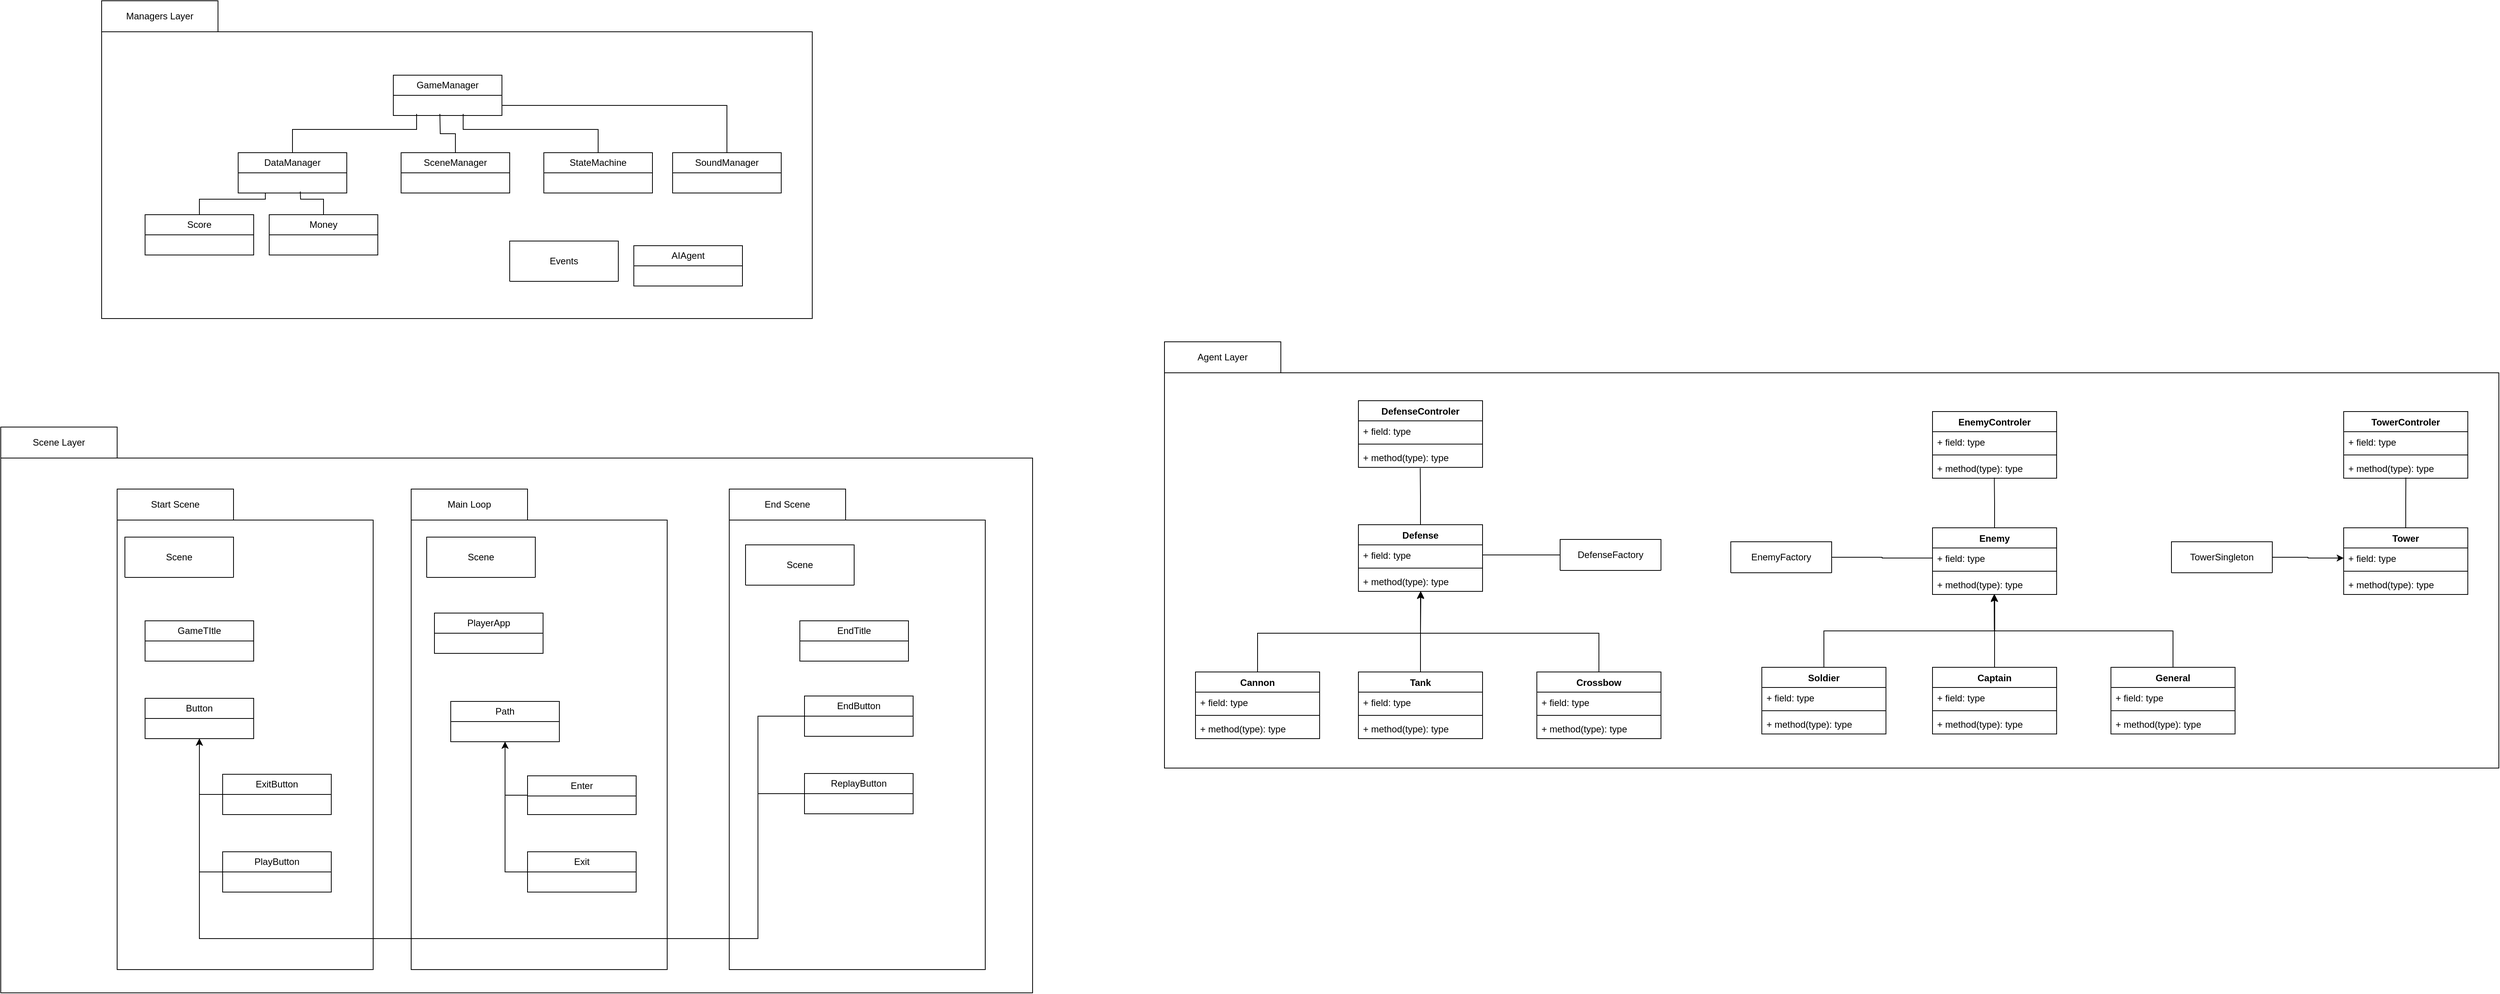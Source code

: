 <mxfile version="24.7.17">
  <diagram name="Página-1" id="7G_4iHXvqfSIgGpNIgua">
    <mxGraphModel dx="3158" dy="2134" grid="1" gridSize="10" guides="1" tooltips="1" connect="1" arrows="1" fold="1" page="1" pageScale="1" pageWidth="827" pageHeight="1169" math="0" shadow="0">
      <root>
        <mxCell id="0" />
        <mxCell id="1" parent="0" />
        <mxCell id="ZYq4n5y1qO-wRykseq7i-134" value="" style="rounded=0;whiteSpace=wrap;html=1;fillColor=none;" vertex="1" parent="1">
          <mxGeometry x="-730" y="-140" width="1330" height="690" as="geometry" />
        </mxCell>
        <mxCell id="ZYq4n5y1qO-wRykseq7i-113" value="" style="rounded=0;whiteSpace=wrap;html=1;fillColor=none;" vertex="1" parent="1">
          <mxGeometry x="-201" y="-60" width="330" height="580" as="geometry" />
        </mxCell>
        <mxCell id="ZYq4n5y1qO-wRykseq7i-130" value="" style="rounded=0;whiteSpace=wrap;html=1;fillColor=none;" vertex="1" parent="1">
          <mxGeometry x="-580" y="-60" width="330" height="580" as="geometry" />
        </mxCell>
        <mxCell id="ZYq4n5y1qO-wRykseq7i-62" value="" style="rounded=0;whiteSpace=wrap;html=1;fillColor=none;" vertex="1" parent="1">
          <mxGeometry x="770" y="-250" width="1720" height="510" as="geometry" />
        </mxCell>
        <mxCell id="ZYq4n5y1qO-wRykseq7i-6" value="Enemy" style="swimlane;fontStyle=1;align=center;verticalAlign=top;childLayout=stackLayout;horizontal=1;startSize=26;horizontalStack=0;resizeParent=1;resizeParentMax=0;resizeLast=0;collapsible=1;marginBottom=0;whiteSpace=wrap;html=1;" vertex="1" parent="1">
          <mxGeometry x="1760" y="-50" width="160" height="86" as="geometry" />
        </mxCell>
        <mxCell id="ZYq4n5y1qO-wRykseq7i-7" value="+ field: type" style="text;strokeColor=none;fillColor=none;align=left;verticalAlign=top;spacingLeft=4;spacingRight=4;overflow=hidden;rotatable=0;points=[[0,0.5],[1,0.5]];portConstraint=eastwest;whiteSpace=wrap;html=1;" vertex="1" parent="ZYq4n5y1qO-wRykseq7i-6">
          <mxGeometry y="26" width="160" height="26" as="geometry" />
        </mxCell>
        <mxCell id="ZYq4n5y1qO-wRykseq7i-8" value="" style="line;strokeWidth=1;fillColor=none;align=left;verticalAlign=middle;spacingTop=-1;spacingLeft=3;spacingRight=3;rotatable=0;labelPosition=right;points=[];portConstraint=eastwest;strokeColor=inherit;" vertex="1" parent="ZYq4n5y1qO-wRykseq7i-6">
          <mxGeometry y="52" width="160" height="8" as="geometry" />
        </mxCell>
        <mxCell id="ZYq4n5y1qO-wRykseq7i-9" value="+ method(type): type" style="text;strokeColor=none;fillColor=none;align=left;verticalAlign=top;spacingLeft=4;spacingRight=4;overflow=hidden;rotatable=0;points=[[0,0.5],[1,0.5]];portConstraint=eastwest;whiteSpace=wrap;html=1;" vertex="1" parent="ZYq4n5y1qO-wRykseq7i-6">
          <mxGeometry y="60" width="160" height="26" as="geometry" />
        </mxCell>
        <mxCell id="ZYq4n5y1qO-wRykseq7i-10" value="Defense" style="swimlane;fontStyle=1;align=center;verticalAlign=top;childLayout=stackLayout;horizontal=1;startSize=26;horizontalStack=0;resizeParent=1;resizeParentMax=0;resizeLast=0;collapsible=1;marginBottom=0;whiteSpace=wrap;html=1;" vertex="1" parent="1">
          <mxGeometry x="1020" y="-54" width="160" height="86" as="geometry" />
        </mxCell>
        <mxCell id="ZYq4n5y1qO-wRykseq7i-11" value="+ field: type" style="text;strokeColor=none;fillColor=none;align=left;verticalAlign=top;spacingLeft=4;spacingRight=4;overflow=hidden;rotatable=0;points=[[0,0.5],[1,0.5]];portConstraint=eastwest;whiteSpace=wrap;html=1;" vertex="1" parent="ZYq4n5y1qO-wRykseq7i-10">
          <mxGeometry y="26" width="160" height="26" as="geometry" />
        </mxCell>
        <mxCell id="ZYq4n5y1qO-wRykseq7i-12" value="" style="line;strokeWidth=1;fillColor=none;align=left;verticalAlign=middle;spacingTop=-1;spacingLeft=3;spacingRight=3;rotatable=0;labelPosition=right;points=[];portConstraint=eastwest;strokeColor=inherit;" vertex="1" parent="ZYq4n5y1qO-wRykseq7i-10">
          <mxGeometry y="52" width="160" height="8" as="geometry" />
        </mxCell>
        <mxCell id="ZYq4n5y1qO-wRykseq7i-13" value="+ method(type): type" style="text;strokeColor=none;fillColor=none;align=left;verticalAlign=top;spacingLeft=4;spacingRight=4;overflow=hidden;rotatable=0;points=[[0,0.5],[1,0.5]];portConstraint=eastwest;whiteSpace=wrap;html=1;" vertex="1" parent="ZYq4n5y1qO-wRykseq7i-10">
          <mxGeometry y="60" width="160" height="26" as="geometry" />
        </mxCell>
        <mxCell id="ZYq4n5y1qO-wRykseq7i-14" value="Soldier" style="swimlane;fontStyle=1;align=center;verticalAlign=top;childLayout=stackLayout;horizontal=1;startSize=26;horizontalStack=0;resizeParent=1;resizeParentMax=0;resizeLast=0;collapsible=1;marginBottom=0;whiteSpace=wrap;html=1;" vertex="1" parent="1">
          <mxGeometry x="1540" y="130" width="160" height="86" as="geometry" />
        </mxCell>
        <mxCell id="ZYq4n5y1qO-wRykseq7i-15" value="+ field: type" style="text;strokeColor=none;fillColor=none;align=left;verticalAlign=top;spacingLeft=4;spacingRight=4;overflow=hidden;rotatable=0;points=[[0,0.5],[1,0.5]];portConstraint=eastwest;whiteSpace=wrap;html=1;" vertex="1" parent="ZYq4n5y1qO-wRykseq7i-14">
          <mxGeometry y="26" width="160" height="26" as="geometry" />
        </mxCell>
        <mxCell id="ZYq4n5y1qO-wRykseq7i-16" value="" style="line;strokeWidth=1;fillColor=none;align=left;verticalAlign=middle;spacingTop=-1;spacingLeft=3;spacingRight=3;rotatable=0;labelPosition=right;points=[];portConstraint=eastwest;strokeColor=inherit;" vertex="1" parent="ZYq4n5y1qO-wRykseq7i-14">
          <mxGeometry y="52" width="160" height="8" as="geometry" />
        </mxCell>
        <mxCell id="ZYq4n5y1qO-wRykseq7i-17" value="+ method(type): type" style="text;strokeColor=none;fillColor=none;align=left;verticalAlign=top;spacingLeft=4;spacingRight=4;overflow=hidden;rotatable=0;points=[[0,0.5],[1,0.5]];portConstraint=eastwest;whiteSpace=wrap;html=1;" vertex="1" parent="ZYq4n5y1qO-wRykseq7i-14">
          <mxGeometry y="60" width="160" height="26" as="geometry" />
        </mxCell>
        <mxCell id="ZYq4n5y1qO-wRykseq7i-18" value="Captain" style="swimlane;fontStyle=1;align=center;verticalAlign=top;childLayout=stackLayout;horizontal=1;startSize=26;horizontalStack=0;resizeParent=1;resizeParentMax=0;resizeLast=0;collapsible=1;marginBottom=0;whiteSpace=wrap;html=1;" vertex="1" parent="1">
          <mxGeometry x="1760" y="130" width="160" height="86" as="geometry" />
        </mxCell>
        <mxCell id="ZYq4n5y1qO-wRykseq7i-19" value="+ field: type" style="text;strokeColor=none;fillColor=none;align=left;verticalAlign=top;spacingLeft=4;spacingRight=4;overflow=hidden;rotatable=0;points=[[0,0.5],[1,0.5]];portConstraint=eastwest;whiteSpace=wrap;html=1;" vertex="1" parent="ZYq4n5y1qO-wRykseq7i-18">
          <mxGeometry y="26" width="160" height="26" as="geometry" />
        </mxCell>
        <mxCell id="ZYq4n5y1qO-wRykseq7i-20" value="" style="line;strokeWidth=1;fillColor=none;align=left;verticalAlign=middle;spacingTop=-1;spacingLeft=3;spacingRight=3;rotatable=0;labelPosition=right;points=[];portConstraint=eastwest;strokeColor=inherit;" vertex="1" parent="ZYq4n5y1qO-wRykseq7i-18">
          <mxGeometry y="52" width="160" height="8" as="geometry" />
        </mxCell>
        <mxCell id="ZYq4n5y1qO-wRykseq7i-21" value="+ method(type): type" style="text;strokeColor=none;fillColor=none;align=left;verticalAlign=top;spacingLeft=4;spacingRight=4;overflow=hidden;rotatable=0;points=[[0,0.5],[1,0.5]];portConstraint=eastwest;whiteSpace=wrap;html=1;" vertex="1" parent="ZYq4n5y1qO-wRykseq7i-18">
          <mxGeometry y="60" width="160" height="26" as="geometry" />
        </mxCell>
        <mxCell id="ZYq4n5y1qO-wRykseq7i-22" value="General" style="swimlane;fontStyle=1;align=center;verticalAlign=top;childLayout=stackLayout;horizontal=1;startSize=26;horizontalStack=0;resizeParent=1;resizeParentMax=0;resizeLast=0;collapsible=1;marginBottom=0;whiteSpace=wrap;html=1;" vertex="1" parent="1">
          <mxGeometry x="1990" y="130" width="160" height="86" as="geometry" />
        </mxCell>
        <mxCell id="ZYq4n5y1qO-wRykseq7i-23" value="+ field: type" style="text;strokeColor=none;fillColor=none;align=left;verticalAlign=top;spacingLeft=4;spacingRight=4;overflow=hidden;rotatable=0;points=[[0,0.5],[1,0.5]];portConstraint=eastwest;whiteSpace=wrap;html=1;" vertex="1" parent="ZYq4n5y1qO-wRykseq7i-22">
          <mxGeometry y="26" width="160" height="26" as="geometry" />
        </mxCell>
        <mxCell id="ZYq4n5y1qO-wRykseq7i-24" value="" style="line;strokeWidth=1;fillColor=none;align=left;verticalAlign=middle;spacingTop=-1;spacingLeft=3;spacingRight=3;rotatable=0;labelPosition=right;points=[];portConstraint=eastwest;strokeColor=inherit;" vertex="1" parent="ZYq4n5y1qO-wRykseq7i-22">
          <mxGeometry y="52" width="160" height="8" as="geometry" />
        </mxCell>
        <mxCell id="ZYq4n5y1qO-wRykseq7i-25" value="+ method(type): type" style="text;strokeColor=none;fillColor=none;align=left;verticalAlign=top;spacingLeft=4;spacingRight=4;overflow=hidden;rotatable=0;points=[[0,0.5],[1,0.5]];portConstraint=eastwest;whiteSpace=wrap;html=1;" vertex="1" parent="ZYq4n5y1qO-wRykseq7i-22">
          <mxGeometry y="60" width="160" height="26" as="geometry" />
        </mxCell>
        <mxCell id="ZYq4n5y1qO-wRykseq7i-43" style="edgeStyle=orthogonalEdgeStyle;rounded=0;orthogonalLoop=1;jettySize=auto;html=1;entryX=0.5;entryY=1;entryDx=0;entryDy=0;" edge="1" parent="1" source="ZYq4n5y1qO-wRykseq7i-26" target="ZYq4n5y1qO-wRykseq7i-10">
          <mxGeometry relative="1" as="geometry">
            <Array as="points">
              <mxPoint x="890" y="86" />
              <mxPoint x="1100" y="86" />
            </Array>
          </mxGeometry>
        </mxCell>
        <mxCell id="ZYq4n5y1qO-wRykseq7i-26" value="Cannon" style="swimlane;fontStyle=1;align=center;verticalAlign=top;childLayout=stackLayout;horizontal=1;startSize=26;horizontalStack=0;resizeParent=1;resizeParentMax=0;resizeLast=0;collapsible=1;marginBottom=0;whiteSpace=wrap;html=1;" vertex="1" parent="1">
          <mxGeometry x="810" y="136" width="160" height="86" as="geometry" />
        </mxCell>
        <mxCell id="ZYq4n5y1qO-wRykseq7i-27" value="+ field: type" style="text;strokeColor=none;fillColor=none;align=left;verticalAlign=top;spacingLeft=4;spacingRight=4;overflow=hidden;rotatable=0;points=[[0,0.5],[1,0.5]];portConstraint=eastwest;whiteSpace=wrap;html=1;" vertex="1" parent="ZYq4n5y1qO-wRykseq7i-26">
          <mxGeometry y="26" width="160" height="26" as="geometry" />
        </mxCell>
        <mxCell id="ZYq4n5y1qO-wRykseq7i-28" value="" style="line;strokeWidth=1;fillColor=none;align=left;verticalAlign=middle;spacingTop=-1;spacingLeft=3;spacingRight=3;rotatable=0;labelPosition=right;points=[];portConstraint=eastwest;strokeColor=inherit;" vertex="1" parent="ZYq4n5y1qO-wRykseq7i-26">
          <mxGeometry y="52" width="160" height="8" as="geometry" />
        </mxCell>
        <mxCell id="ZYq4n5y1qO-wRykseq7i-29" value="+ method(type): type" style="text;strokeColor=none;fillColor=none;align=left;verticalAlign=top;spacingLeft=4;spacingRight=4;overflow=hidden;rotatable=0;points=[[0,0.5],[1,0.5]];portConstraint=eastwest;whiteSpace=wrap;html=1;" vertex="1" parent="ZYq4n5y1qO-wRykseq7i-26">
          <mxGeometry y="60" width="160" height="26" as="geometry" />
        </mxCell>
        <mxCell id="ZYq4n5y1qO-wRykseq7i-30" value="Tank" style="swimlane;fontStyle=1;align=center;verticalAlign=top;childLayout=stackLayout;horizontal=1;startSize=26;horizontalStack=0;resizeParent=1;resizeParentMax=0;resizeLast=0;collapsible=1;marginBottom=0;whiteSpace=wrap;html=1;" vertex="1" parent="1">
          <mxGeometry x="1020" y="136" width="160" height="86" as="geometry" />
        </mxCell>
        <mxCell id="ZYq4n5y1qO-wRykseq7i-31" value="+ field: type" style="text;strokeColor=none;fillColor=none;align=left;verticalAlign=top;spacingLeft=4;spacingRight=4;overflow=hidden;rotatable=0;points=[[0,0.5],[1,0.5]];portConstraint=eastwest;whiteSpace=wrap;html=1;" vertex="1" parent="ZYq4n5y1qO-wRykseq7i-30">
          <mxGeometry y="26" width="160" height="26" as="geometry" />
        </mxCell>
        <mxCell id="ZYq4n5y1qO-wRykseq7i-32" value="" style="line;strokeWidth=1;fillColor=none;align=left;verticalAlign=middle;spacingTop=-1;spacingLeft=3;spacingRight=3;rotatable=0;labelPosition=right;points=[];portConstraint=eastwest;strokeColor=inherit;" vertex="1" parent="ZYq4n5y1qO-wRykseq7i-30">
          <mxGeometry y="52" width="160" height="8" as="geometry" />
        </mxCell>
        <mxCell id="ZYq4n5y1qO-wRykseq7i-33" value="+ method(type): type" style="text;strokeColor=none;fillColor=none;align=left;verticalAlign=top;spacingLeft=4;spacingRight=4;overflow=hidden;rotatable=0;points=[[0,0.5],[1,0.5]];portConstraint=eastwest;whiteSpace=wrap;html=1;" vertex="1" parent="ZYq4n5y1qO-wRykseq7i-30">
          <mxGeometry y="60" width="160" height="26" as="geometry" />
        </mxCell>
        <mxCell id="ZYq4n5y1qO-wRykseq7i-34" value="Crossbow" style="swimlane;fontStyle=1;align=center;verticalAlign=top;childLayout=stackLayout;horizontal=1;startSize=26;horizontalStack=0;resizeParent=1;resizeParentMax=0;resizeLast=0;collapsible=1;marginBottom=0;whiteSpace=wrap;html=1;" vertex="1" parent="1">
          <mxGeometry x="1250" y="136" width="160" height="86" as="geometry" />
        </mxCell>
        <mxCell id="ZYq4n5y1qO-wRykseq7i-35" value="+ field: type" style="text;strokeColor=none;fillColor=none;align=left;verticalAlign=top;spacingLeft=4;spacingRight=4;overflow=hidden;rotatable=0;points=[[0,0.5],[1,0.5]];portConstraint=eastwest;whiteSpace=wrap;html=1;" vertex="1" parent="ZYq4n5y1qO-wRykseq7i-34">
          <mxGeometry y="26" width="160" height="26" as="geometry" />
        </mxCell>
        <mxCell id="ZYq4n5y1qO-wRykseq7i-36" value="" style="line;strokeWidth=1;fillColor=none;align=left;verticalAlign=middle;spacingTop=-1;spacingLeft=3;spacingRight=3;rotatable=0;labelPosition=right;points=[];portConstraint=eastwest;strokeColor=inherit;" vertex="1" parent="ZYq4n5y1qO-wRykseq7i-34">
          <mxGeometry y="52" width="160" height="8" as="geometry" />
        </mxCell>
        <mxCell id="ZYq4n5y1qO-wRykseq7i-37" value="+ method(type): type" style="text;strokeColor=none;fillColor=none;align=left;verticalAlign=top;spacingLeft=4;spacingRight=4;overflow=hidden;rotatable=0;points=[[0,0.5],[1,0.5]];portConstraint=eastwest;whiteSpace=wrap;html=1;" vertex="1" parent="ZYq4n5y1qO-wRykseq7i-34">
          <mxGeometry y="60" width="160" height="26" as="geometry" />
        </mxCell>
        <mxCell id="ZYq4n5y1qO-wRykseq7i-42" style="edgeStyle=orthogonalEdgeStyle;rounded=0;orthogonalLoop=1;jettySize=auto;html=1;entryX=0.503;entryY=1;entryDx=0;entryDy=0;entryPerimeter=0;" edge="1" parent="1" source="ZYq4n5y1qO-wRykseq7i-30" target="ZYq4n5y1qO-wRykseq7i-13">
          <mxGeometry relative="1" as="geometry" />
        </mxCell>
        <mxCell id="ZYq4n5y1qO-wRykseq7i-44" style="edgeStyle=orthogonalEdgeStyle;rounded=0;orthogonalLoop=1;jettySize=auto;html=1;entryX=0.5;entryY=1.034;entryDx=0;entryDy=0;entryPerimeter=0;" edge="1" parent="1" source="ZYq4n5y1qO-wRykseq7i-34" target="ZYq4n5y1qO-wRykseq7i-13">
          <mxGeometry relative="1" as="geometry">
            <Array as="points">
              <mxPoint x="1330" y="86" />
              <mxPoint x="1100" y="86" />
            </Array>
          </mxGeometry>
        </mxCell>
        <mxCell id="ZYq4n5y1qO-wRykseq7i-45" value="" style="rounded=0;whiteSpace=wrap;html=1;fillColor=none;" vertex="1" parent="1">
          <mxGeometry x="-600" y="-690" width="916" height="370" as="geometry" />
        </mxCell>
        <mxCell id="ZYq4n5y1qO-wRykseq7i-46" value="Events" style="swimlane;fontStyle=0;childLayout=stackLayout;horizontal=1;startSize=52;fillColor=none;horizontalStack=0;resizeParent=1;resizeParentMax=0;resizeLast=0;collapsible=1;marginBottom=0;whiteSpace=wrap;html=1;" vertex="1" parent="1">
          <mxGeometry x="-74" y="-420" width="140" height="52" as="geometry" />
        </mxCell>
        <mxCell id="ZYq4n5y1qO-wRykseq7i-47" value="AIAgent" style="swimlane;fontStyle=0;childLayout=stackLayout;horizontal=1;startSize=26;fillColor=none;horizontalStack=0;resizeParent=1;resizeParentMax=0;resizeLast=0;collapsible=1;marginBottom=0;whiteSpace=wrap;html=1;" vertex="1" parent="1">
          <mxGeometry x="86" y="-414" width="140" height="52" as="geometry" />
        </mxCell>
        <mxCell id="ZYq4n5y1qO-wRykseq7i-48" style="edgeStyle=orthogonalEdgeStyle;rounded=0;orthogonalLoop=1;jettySize=auto;html=1;endArrow=none;endFill=0;" edge="1" parent="1" source="ZYq4n5y1qO-wRykseq7i-49">
          <mxGeometry relative="1" as="geometry">
            <mxPoint x="-194" y="-584" as="targetPoint" />
            <Array as="points">
              <mxPoint x="-354" y="-564" />
              <mxPoint x="-194" y="-564" />
            </Array>
          </mxGeometry>
        </mxCell>
        <mxCell id="ZYq4n5y1qO-wRykseq7i-49" value="DataManager" style="swimlane;fontStyle=0;childLayout=stackLayout;horizontal=1;startSize=26;fillColor=none;horizontalStack=0;resizeParent=1;resizeParentMax=0;resizeLast=0;collapsible=1;marginBottom=0;whiteSpace=wrap;html=1;" vertex="1" parent="1">
          <mxGeometry x="-424" y="-534" width="140" height="52" as="geometry" />
        </mxCell>
        <mxCell id="ZYq4n5y1qO-wRykseq7i-50" style="edgeStyle=orthogonalEdgeStyle;rounded=0;orthogonalLoop=1;jettySize=auto;html=1;entryX=0.25;entryY=1;entryDx=0;entryDy=0;endArrow=none;endFill=0;" edge="1" parent="1" source="ZYq4n5y1qO-wRykseq7i-51" target="ZYq4n5y1qO-wRykseq7i-49">
          <mxGeometry relative="1" as="geometry" />
        </mxCell>
        <mxCell id="ZYq4n5y1qO-wRykseq7i-51" value="Score" style="swimlane;fontStyle=0;childLayout=stackLayout;horizontal=1;startSize=26;fillColor=none;horizontalStack=0;resizeParent=1;resizeParentMax=0;resizeLast=0;collapsible=1;marginBottom=0;whiteSpace=wrap;html=1;" vertex="1" parent="1">
          <mxGeometry x="-544" y="-454" width="140" height="52" as="geometry" />
        </mxCell>
        <mxCell id="ZYq4n5y1qO-wRykseq7i-52" style="edgeStyle=orthogonalEdgeStyle;rounded=0;orthogonalLoop=1;jettySize=auto;html=1;endArrow=none;endFill=0;" edge="1" parent="1" source="ZYq4n5y1qO-wRykseq7i-53">
          <mxGeometry relative="1" as="geometry">
            <mxPoint x="-344" y="-484" as="targetPoint" />
          </mxGeometry>
        </mxCell>
        <mxCell id="ZYq4n5y1qO-wRykseq7i-53" value="Money" style="swimlane;fontStyle=0;childLayout=stackLayout;horizontal=1;startSize=26;fillColor=none;horizontalStack=0;resizeParent=1;resizeParentMax=0;resizeLast=0;collapsible=1;marginBottom=0;whiteSpace=wrap;html=1;" vertex="1" parent="1">
          <mxGeometry x="-384" y="-454" width="140" height="52" as="geometry" />
        </mxCell>
        <mxCell id="ZYq4n5y1qO-wRykseq7i-54" style="edgeStyle=orthogonalEdgeStyle;rounded=0;orthogonalLoop=1;jettySize=auto;html=1;endArrow=none;endFill=0;" edge="1" parent="1" source="ZYq4n5y1qO-wRykseq7i-55">
          <mxGeometry relative="1" as="geometry">
            <mxPoint x="-164" y="-584" as="targetPoint" />
          </mxGeometry>
        </mxCell>
        <mxCell id="ZYq4n5y1qO-wRykseq7i-55" value="SceneManager" style="swimlane;fontStyle=0;childLayout=stackLayout;horizontal=1;startSize=26;fillColor=none;horizontalStack=0;resizeParent=1;resizeParentMax=0;resizeLast=0;collapsible=1;marginBottom=0;whiteSpace=wrap;html=1;" vertex="1" parent="1">
          <mxGeometry x="-214" y="-534" width="140" height="52" as="geometry" />
        </mxCell>
        <mxCell id="ZYq4n5y1qO-wRykseq7i-56" style="edgeStyle=orthogonalEdgeStyle;rounded=0;orthogonalLoop=1;jettySize=auto;html=1;endArrow=none;endFill=0;" edge="1" parent="1" source="ZYq4n5y1qO-wRykseq7i-57">
          <mxGeometry relative="1" as="geometry">
            <mxPoint x="-134" y="-584" as="targetPoint" />
            <Array as="points">
              <mxPoint x="40" y="-564" />
              <mxPoint x="-134" y="-564" />
            </Array>
          </mxGeometry>
        </mxCell>
        <mxCell id="ZYq4n5y1qO-wRykseq7i-57" value="StateMachine" style="swimlane;fontStyle=0;childLayout=stackLayout;horizontal=1;startSize=26;fillColor=none;horizontalStack=0;resizeParent=1;resizeParentMax=0;resizeLast=0;collapsible=1;marginBottom=0;whiteSpace=wrap;html=1;" vertex="1" parent="1">
          <mxGeometry x="-30" y="-534" width="140" height="52" as="geometry" />
        </mxCell>
        <mxCell id="ZYq4n5y1qO-wRykseq7i-58" style="edgeStyle=orthogonalEdgeStyle;rounded=0;orthogonalLoop=1;jettySize=auto;html=1;entryX=1;entryY=0.75;entryDx=0;entryDy=0;endArrow=none;endFill=0;" edge="1" parent="1" source="ZYq4n5y1qO-wRykseq7i-59" target="ZYq4n5y1qO-wRykseq7i-60">
          <mxGeometry relative="1" as="geometry">
            <Array as="points">
              <mxPoint x="206" y="-595" />
            </Array>
          </mxGeometry>
        </mxCell>
        <mxCell id="ZYq4n5y1qO-wRykseq7i-59" value="SoundManager" style="swimlane;fontStyle=0;childLayout=stackLayout;horizontal=1;startSize=26;fillColor=none;horizontalStack=0;resizeParent=1;resizeParentMax=0;resizeLast=0;collapsible=1;marginBottom=0;whiteSpace=wrap;html=1;" vertex="1" parent="1">
          <mxGeometry x="136" y="-534" width="140" height="52" as="geometry" />
        </mxCell>
        <mxCell id="ZYq4n5y1qO-wRykseq7i-60" value="GameManager" style="swimlane;fontStyle=0;childLayout=stackLayout;horizontal=1;startSize=26;fillColor=none;horizontalStack=0;resizeParent=1;resizeParentMax=0;resizeLast=0;collapsible=1;marginBottom=0;whiteSpace=wrap;html=1;" vertex="1" parent="1">
          <mxGeometry x="-224" y="-634" width="140" height="52" as="geometry" />
        </mxCell>
        <mxCell id="ZYq4n5y1qO-wRykseq7i-61" value="Managers Layer" style="html=1;whiteSpace=wrap;" vertex="1" parent="1">
          <mxGeometry x="-600" y="-730" width="150" height="40" as="geometry" />
        </mxCell>
        <mxCell id="ZYq4n5y1qO-wRykseq7i-65" style="edgeStyle=orthogonalEdgeStyle;rounded=0;orthogonalLoop=1;jettySize=auto;html=1;entryX=0.5;entryY=1;entryDx=0;entryDy=0;endArrow=none;endFill=0;" edge="1" parent="1" source="ZYq4n5y1qO-wRykseq7i-66">
          <mxGeometry relative="1" as="geometry">
            <Array as="points">
              <mxPoint x="1140" y="-360" />
              <mxPoint x="1130" y="-360" />
            </Array>
            <mxPoint x="1130" y="-418" as="targetPoint" />
          </mxGeometry>
        </mxCell>
        <mxCell id="ZYq4n5y1qO-wRykseq7i-69" style="edgeStyle=orthogonalEdgeStyle;rounded=0;orthogonalLoop=1;jettySize=auto;html=1;entryX=0.5;entryY=1;entryDx=0;entryDy=0;endArrow=none;endFill=0;" edge="1" parent="1" source="ZYq4n5y1qO-wRykseq7i-70">
          <mxGeometry relative="1" as="geometry">
            <mxPoint x="1130" y="-548" as="targetPoint" />
          </mxGeometry>
        </mxCell>
        <mxCell id="ZYq4n5y1qO-wRykseq7i-73" value="Agent Layer" style="html=1;whiteSpace=wrap;" vertex="1" parent="1">
          <mxGeometry x="770" y="-290" width="150" height="40" as="geometry" />
        </mxCell>
        <mxCell id="ZYq4n5y1qO-wRykseq7i-83" value="DefenseControler" style="swimlane;fontStyle=1;align=center;verticalAlign=top;childLayout=stackLayout;horizontal=1;startSize=26;horizontalStack=0;resizeParent=1;resizeParentMax=0;resizeLast=0;collapsible=1;marginBottom=0;whiteSpace=wrap;html=1;" vertex="1" parent="1">
          <mxGeometry x="1020" y="-214" width="160" height="86" as="geometry" />
        </mxCell>
        <mxCell id="ZYq4n5y1qO-wRykseq7i-84" value="+ field: type" style="text;strokeColor=none;fillColor=none;align=left;verticalAlign=top;spacingLeft=4;spacingRight=4;overflow=hidden;rotatable=0;points=[[0,0.5],[1,0.5]];portConstraint=eastwest;whiteSpace=wrap;html=1;" vertex="1" parent="ZYq4n5y1qO-wRykseq7i-83">
          <mxGeometry y="26" width="160" height="26" as="geometry" />
        </mxCell>
        <mxCell id="ZYq4n5y1qO-wRykseq7i-85" value="" style="line;strokeWidth=1;fillColor=none;align=left;verticalAlign=middle;spacingTop=-1;spacingLeft=3;spacingRight=3;rotatable=0;labelPosition=right;points=[];portConstraint=eastwest;strokeColor=inherit;" vertex="1" parent="ZYq4n5y1qO-wRykseq7i-83">
          <mxGeometry y="52" width="160" height="8" as="geometry" />
        </mxCell>
        <mxCell id="ZYq4n5y1qO-wRykseq7i-86" value="+ method(type): type" style="text;strokeColor=none;fillColor=none;align=left;verticalAlign=top;spacingLeft=4;spacingRight=4;overflow=hidden;rotatable=0;points=[[0,0.5],[1,0.5]];portConstraint=eastwest;whiteSpace=wrap;html=1;" vertex="1" parent="ZYq4n5y1qO-wRykseq7i-83">
          <mxGeometry y="60" width="160" height="26" as="geometry" />
        </mxCell>
        <mxCell id="ZYq4n5y1qO-wRykseq7i-88" style="edgeStyle=orthogonalEdgeStyle;rounded=0;orthogonalLoop=1;jettySize=auto;html=1;entryX=0.498;entryY=1.032;entryDx=0;entryDy=0;entryPerimeter=0;endArrow=none;endFill=0;" edge="1" parent="1" source="ZYq4n5y1qO-wRykseq7i-10" target="ZYq4n5y1qO-wRykseq7i-86">
          <mxGeometry relative="1" as="geometry" />
        </mxCell>
        <mxCell id="ZYq4n5y1qO-wRykseq7i-89" value="EnemyControler" style="swimlane;fontStyle=1;align=center;verticalAlign=top;childLayout=stackLayout;horizontal=1;startSize=26;horizontalStack=0;resizeParent=1;resizeParentMax=0;resizeLast=0;collapsible=1;marginBottom=0;whiteSpace=wrap;html=1;" vertex="1" parent="1">
          <mxGeometry x="1760" y="-200" width="160" height="86" as="geometry" />
        </mxCell>
        <mxCell id="ZYq4n5y1qO-wRykseq7i-90" value="+ field: type" style="text;strokeColor=none;fillColor=none;align=left;verticalAlign=top;spacingLeft=4;spacingRight=4;overflow=hidden;rotatable=0;points=[[0,0.5],[1,0.5]];portConstraint=eastwest;whiteSpace=wrap;html=1;" vertex="1" parent="ZYq4n5y1qO-wRykseq7i-89">
          <mxGeometry y="26" width="160" height="26" as="geometry" />
        </mxCell>
        <mxCell id="ZYq4n5y1qO-wRykseq7i-91" value="" style="line;strokeWidth=1;fillColor=none;align=left;verticalAlign=middle;spacingTop=-1;spacingLeft=3;spacingRight=3;rotatable=0;labelPosition=right;points=[];portConstraint=eastwest;strokeColor=inherit;" vertex="1" parent="ZYq4n5y1qO-wRykseq7i-89">
          <mxGeometry y="52" width="160" height="8" as="geometry" />
        </mxCell>
        <mxCell id="ZYq4n5y1qO-wRykseq7i-92" value="+ method(type): type" style="text;strokeColor=none;fillColor=none;align=left;verticalAlign=top;spacingLeft=4;spacingRight=4;overflow=hidden;rotatable=0;points=[[0,0.5],[1,0.5]];portConstraint=eastwest;whiteSpace=wrap;html=1;" vertex="1" parent="ZYq4n5y1qO-wRykseq7i-89">
          <mxGeometry y="60" width="160" height="26" as="geometry" />
        </mxCell>
        <mxCell id="ZYq4n5y1qO-wRykseq7i-94" style="edgeStyle=orthogonalEdgeStyle;rounded=0;orthogonalLoop=1;jettySize=auto;html=1;entryX=0.496;entryY=1.023;entryDx=0;entryDy=0;entryPerimeter=0;" edge="1" parent="1" source="ZYq4n5y1qO-wRykseq7i-18" target="ZYq4n5y1qO-wRykseq7i-9">
          <mxGeometry relative="1" as="geometry" />
        </mxCell>
        <mxCell id="ZYq4n5y1qO-wRykseq7i-95" style="edgeStyle=orthogonalEdgeStyle;rounded=0;orthogonalLoop=1;jettySize=auto;html=1;entryX=0.501;entryY=1.023;entryDx=0;entryDy=0;entryPerimeter=0;" edge="1" parent="1" source="ZYq4n5y1qO-wRykseq7i-14" target="ZYq4n5y1qO-wRykseq7i-9">
          <mxGeometry relative="1" as="geometry" />
        </mxCell>
        <mxCell id="ZYq4n5y1qO-wRykseq7i-96" style="edgeStyle=orthogonalEdgeStyle;rounded=0;orthogonalLoop=1;jettySize=auto;html=1;entryX=0.498;entryY=0.972;entryDx=0;entryDy=0;entryPerimeter=0;" edge="1" parent="1" source="ZYq4n5y1qO-wRykseq7i-22" target="ZYq4n5y1qO-wRykseq7i-9">
          <mxGeometry relative="1" as="geometry" />
        </mxCell>
        <mxCell id="ZYq4n5y1qO-wRykseq7i-97" style="edgeStyle=orthogonalEdgeStyle;rounded=0;orthogonalLoop=1;jettySize=auto;html=1;entryX=0.498;entryY=0.969;entryDx=0;entryDy=0;entryPerimeter=0;endArrow=none;endFill=0;" edge="1" parent="1" source="ZYq4n5y1qO-wRykseq7i-6" target="ZYq4n5y1qO-wRykseq7i-92">
          <mxGeometry relative="1" as="geometry" />
        </mxCell>
        <mxCell id="ZYq4n5y1qO-wRykseq7i-102" value="Tower" style="swimlane;fontStyle=1;align=center;verticalAlign=top;childLayout=stackLayout;horizontal=1;startSize=26;horizontalStack=0;resizeParent=1;resizeParentMax=0;resizeLast=0;collapsible=1;marginBottom=0;whiteSpace=wrap;html=1;" vertex="1" parent="1">
          <mxGeometry x="2290" y="-50" width="160" height="86" as="geometry" />
        </mxCell>
        <mxCell id="ZYq4n5y1qO-wRykseq7i-103" value="+ field: type" style="text;strokeColor=none;fillColor=none;align=left;verticalAlign=top;spacingLeft=4;spacingRight=4;overflow=hidden;rotatable=0;points=[[0,0.5],[1,0.5]];portConstraint=eastwest;whiteSpace=wrap;html=1;" vertex="1" parent="ZYq4n5y1qO-wRykseq7i-102">
          <mxGeometry y="26" width="160" height="26" as="geometry" />
        </mxCell>
        <mxCell id="ZYq4n5y1qO-wRykseq7i-104" value="" style="line;strokeWidth=1;fillColor=none;align=left;verticalAlign=middle;spacingTop=-1;spacingLeft=3;spacingRight=3;rotatable=0;labelPosition=right;points=[];portConstraint=eastwest;strokeColor=inherit;" vertex="1" parent="ZYq4n5y1qO-wRykseq7i-102">
          <mxGeometry y="52" width="160" height="8" as="geometry" />
        </mxCell>
        <mxCell id="ZYq4n5y1qO-wRykseq7i-105" value="+ method(type): type" style="text;strokeColor=none;fillColor=none;align=left;verticalAlign=top;spacingLeft=4;spacingRight=4;overflow=hidden;rotatable=0;points=[[0,0.5],[1,0.5]];portConstraint=eastwest;whiteSpace=wrap;html=1;" vertex="1" parent="ZYq4n5y1qO-wRykseq7i-102">
          <mxGeometry y="60" width="160" height="26" as="geometry" />
        </mxCell>
        <mxCell id="ZYq4n5y1qO-wRykseq7i-106" value="TowerControler" style="swimlane;fontStyle=1;align=center;verticalAlign=top;childLayout=stackLayout;horizontal=1;startSize=26;horizontalStack=0;resizeParent=1;resizeParentMax=0;resizeLast=0;collapsible=1;marginBottom=0;whiteSpace=wrap;html=1;" vertex="1" parent="1">
          <mxGeometry x="2290" y="-200" width="160" height="86" as="geometry" />
        </mxCell>
        <mxCell id="ZYq4n5y1qO-wRykseq7i-107" value="+ field: type" style="text;strokeColor=none;fillColor=none;align=left;verticalAlign=top;spacingLeft=4;spacingRight=4;overflow=hidden;rotatable=0;points=[[0,0.5],[1,0.5]];portConstraint=eastwest;whiteSpace=wrap;html=1;" vertex="1" parent="ZYq4n5y1qO-wRykseq7i-106">
          <mxGeometry y="26" width="160" height="26" as="geometry" />
        </mxCell>
        <mxCell id="ZYq4n5y1qO-wRykseq7i-108" value="" style="line;strokeWidth=1;fillColor=none;align=left;verticalAlign=middle;spacingTop=-1;spacingLeft=3;spacingRight=3;rotatable=0;labelPosition=right;points=[];portConstraint=eastwest;strokeColor=inherit;" vertex="1" parent="ZYq4n5y1qO-wRykseq7i-106">
          <mxGeometry y="52" width="160" height="8" as="geometry" />
        </mxCell>
        <mxCell id="ZYq4n5y1qO-wRykseq7i-109" value="+ method(type): type" style="text;strokeColor=none;fillColor=none;align=left;verticalAlign=top;spacingLeft=4;spacingRight=4;overflow=hidden;rotatable=0;points=[[0,0.5],[1,0.5]];portConstraint=eastwest;whiteSpace=wrap;html=1;" vertex="1" parent="ZYq4n5y1qO-wRykseq7i-106">
          <mxGeometry y="60" width="160" height="26" as="geometry" />
        </mxCell>
        <mxCell id="ZYq4n5y1qO-wRykseq7i-111" style="edgeStyle=orthogonalEdgeStyle;rounded=0;orthogonalLoop=1;jettySize=auto;html=1;entryX=0.501;entryY=0.964;entryDx=0;entryDy=0;entryPerimeter=0;endArrow=none;endFill=0;" edge="1" parent="1" source="ZYq4n5y1qO-wRykseq7i-102" target="ZYq4n5y1qO-wRykseq7i-109">
          <mxGeometry relative="1" as="geometry" />
        </mxCell>
        <mxCell id="ZYq4n5y1qO-wRykseq7i-114" value="Scene" style="swimlane;fontStyle=0;childLayout=stackLayout;horizontal=1;startSize=52;fillColor=none;horizontalStack=0;resizeParent=1;resizeParentMax=0;resizeLast=0;collapsible=1;marginBottom=0;whiteSpace=wrap;html=1;" vertex="1" parent="1">
          <mxGeometry x="-570" y="-38" width="140" height="52" as="geometry" />
        </mxCell>
        <mxCell id="ZYq4n5y1qO-wRykseq7i-128" value="Main Loop" style="html=1;whiteSpace=wrap;" vertex="1" parent="1">
          <mxGeometry x="-201" y="-100" width="150" height="40" as="geometry" />
        </mxCell>
        <mxCell id="ZYq4n5y1qO-wRykseq7i-157" style="edgeStyle=orthogonalEdgeStyle;rounded=0;orthogonalLoop=1;jettySize=auto;html=1;exitX=0;exitY=0.5;exitDx=0;exitDy=0;entryX=0.5;entryY=1;entryDx=0;entryDy=0;" edge="1" parent="1" source="ZYq4n5y1qO-wRykseq7i-129" target="ZYq4n5y1qO-wRykseq7i-155">
          <mxGeometry relative="1" as="geometry" />
        </mxCell>
        <mxCell id="ZYq4n5y1qO-wRykseq7i-129" value="Enter" style="swimlane;fontStyle=0;childLayout=stackLayout;horizontal=1;startSize=26;fillColor=none;horizontalStack=0;resizeParent=1;resizeParentMax=0;resizeLast=0;collapsible=1;marginBottom=0;whiteSpace=wrap;html=1;" vertex="1" parent="1">
          <mxGeometry x="-51" y="270" width="140" height="50" as="geometry" />
        </mxCell>
        <mxCell id="ZYq4n5y1qO-wRykseq7i-131" value="Start Scene" style="html=1;whiteSpace=wrap;" vertex="1" parent="1">
          <mxGeometry x="-580" y="-100" width="150" height="40" as="geometry" />
        </mxCell>
        <mxCell id="ZYq4n5y1qO-wRykseq7i-132" value="" style="rounded=0;whiteSpace=wrap;html=1;fillColor=none;" vertex="1" parent="1">
          <mxGeometry x="209" y="-60" width="330" height="580" as="geometry" />
        </mxCell>
        <mxCell id="ZYq4n5y1qO-wRykseq7i-133" value="End Scene" style="html=1;whiteSpace=wrap;" vertex="1" parent="1">
          <mxGeometry x="209" y="-100" width="150" height="40" as="geometry" />
        </mxCell>
        <mxCell id="ZYq4n5y1qO-wRykseq7i-135" value="Scene Layer" style="html=1;whiteSpace=wrap;" vertex="1" parent="1">
          <mxGeometry x="-730" y="-180" width="150" height="40" as="geometry" />
        </mxCell>
        <mxCell id="ZYq4n5y1qO-wRykseq7i-136" value="Scene" style="swimlane;fontStyle=0;childLayout=stackLayout;horizontal=1;startSize=52;fillColor=none;horizontalStack=0;resizeParent=1;resizeParentMax=0;resizeLast=0;collapsible=1;marginBottom=0;whiteSpace=wrap;html=1;" vertex="1" parent="1">
          <mxGeometry x="-181" y="-38" width="140" height="52" as="geometry" />
        </mxCell>
        <mxCell id="ZYq4n5y1qO-wRykseq7i-137" value="Scene" style="swimlane;fontStyle=0;childLayout=stackLayout;horizontal=1;startSize=52;fillColor=none;horizontalStack=0;resizeParent=1;resizeParentMax=0;resizeLast=0;collapsible=1;marginBottom=0;whiteSpace=wrap;html=1;" vertex="1" parent="1">
          <mxGeometry x="230" y="-28" width="140" height="52" as="geometry" />
        </mxCell>
        <mxCell id="ZYq4n5y1qO-wRykseq7i-139" value="Button" style="swimlane;fontStyle=0;childLayout=stackLayout;horizontal=1;startSize=26;fillColor=none;horizontalStack=0;resizeParent=1;resizeParentMax=0;resizeLast=0;collapsible=1;marginBottom=0;whiteSpace=wrap;html=1;" vertex="1" parent="1">
          <mxGeometry x="-544" y="170" width="140" height="52" as="geometry" />
        </mxCell>
        <mxCell id="ZYq4n5y1qO-wRykseq7i-144" style="edgeStyle=orthogonalEdgeStyle;rounded=0;orthogonalLoop=1;jettySize=auto;html=1;entryX=0.5;entryY=1;entryDx=0;entryDy=0;" edge="1" parent="1" source="ZYq4n5y1qO-wRykseq7i-140" target="ZYq4n5y1qO-wRykseq7i-139">
          <mxGeometry relative="1" as="geometry">
            <Array as="points">
              <mxPoint x="-474" y="394" />
            </Array>
          </mxGeometry>
        </mxCell>
        <mxCell id="ZYq4n5y1qO-wRykseq7i-140" value="PlayButton" style="swimlane;fontStyle=0;childLayout=stackLayout;horizontal=1;startSize=26;fillColor=none;horizontalStack=0;resizeParent=1;resizeParentMax=0;resizeLast=0;collapsible=1;marginBottom=0;whiteSpace=wrap;html=1;" vertex="1" parent="1">
          <mxGeometry x="-444" y="368" width="140" height="52" as="geometry" />
        </mxCell>
        <mxCell id="ZYq4n5y1qO-wRykseq7i-143" style="edgeStyle=orthogonalEdgeStyle;rounded=0;orthogonalLoop=1;jettySize=auto;html=1;exitX=0;exitY=0.5;exitDx=0;exitDy=0;entryX=0.5;entryY=1;entryDx=0;entryDy=0;" edge="1" parent="1" source="ZYq4n5y1qO-wRykseq7i-141" target="ZYq4n5y1qO-wRykseq7i-139">
          <mxGeometry relative="1" as="geometry" />
        </mxCell>
        <mxCell id="ZYq4n5y1qO-wRykseq7i-141" value="ExitButton" style="swimlane;fontStyle=0;childLayout=stackLayout;horizontal=1;startSize=26;fillColor=none;horizontalStack=0;resizeParent=1;resizeParentMax=0;resizeLast=0;collapsible=1;marginBottom=0;whiteSpace=wrap;html=1;" vertex="1" parent="1">
          <mxGeometry x="-444" y="268" width="140" height="52" as="geometry" />
        </mxCell>
        <mxCell id="ZYq4n5y1qO-wRykseq7i-145" value="GameTItle" style="swimlane;fontStyle=0;childLayout=stackLayout;horizontal=1;startSize=26;fillColor=none;horizontalStack=0;resizeParent=1;resizeParentMax=0;resizeLast=0;collapsible=1;marginBottom=0;whiteSpace=wrap;html=1;" vertex="1" parent="1">
          <mxGeometry x="-544" y="70" width="140" height="52" as="geometry" />
        </mxCell>
        <mxCell id="ZYq4n5y1qO-wRykseq7i-146" value="EndTitle" style="swimlane;fontStyle=0;childLayout=stackLayout;horizontal=1;startSize=26;fillColor=none;horizontalStack=0;resizeParent=1;resizeParentMax=0;resizeLast=0;collapsible=1;marginBottom=0;whiteSpace=wrap;html=1;" vertex="1" parent="1">
          <mxGeometry x="300" y="70" width="140" height="52" as="geometry" />
        </mxCell>
        <mxCell id="ZYq4n5y1qO-wRykseq7i-153" style="edgeStyle=orthogonalEdgeStyle;rounded=0;orthogonalLoop=1;jettySize=auto;html=1;entryX=0.5;entryY=1;entryDx=0;entryDy=0;" edge="1" parent="1" source="ZYq4n5y1qO-wRykseq7i-149" target="ZYq4n5y1qO-wRykseq7i-139">
          <mxGeometry relative="1" as="geometry">
            <mxPoint x="-518" y="110" as="targetPoint" />
            <Array as="points">
              <mxPoint x="246" y="293" />
              <mxPoint x="246" y="480" />
              <mxPoint x="-474" y="480" />
            </Array>
          </mxGeometry>
        </mxCell>
        <mxCell id="ZYq4n5y1qO-wRykseq7i-149" value="ReplayButton" style="swimlane;fontStyle=0;childLayout=stackLayout;horizontal=1;startSize=26;fillColor=none;horizontalStack=0;resizeParent=1;resizeParentMax=0;resizeLast=0;collapsible=1;marginBottom=0;whiteSpace=wrap;html=1;" vertex="1" parent="1">
          <mxGeometry x="306" y="267" width="140" height="52" as="geometry" />
        </mxCell>
        <mxCell id="ZYq4n5y1qO-wRykseq7i-152" style="edgeStyle=orthogonalEdgeStyle;rounded=0;orthogonalLoop=1;jettySize=auto;html=1;exitX=0;exitY=0.5;exitDx=0;exitDy=0;entryX=0.5;entryY=1;entryDx=0;entryDy=0;" edge="1" parent="1" source="ZYq4n5y1qO-wRykseq7i-151" target="ZYq4n5y1qO-wRykseq7i-139">
          <mxGeometry relative="1" as="geometry">
            <mxPoint x="-518" y="110" as="targetPoint" />
            <Array as="points">
              <mxPoint x="246" y="193" />
              <mxPoint x="246" y="480" />
              <mxPoint x="-474" y="480" />
            </Array>
          </mxGeometry>
        </mxCell>
        <mxCell id="ZYq4n5y1qO-wRykseq7i-151" value="EndButton" style="swimlane;fontStyle=0;childLayout=stackLayout;horizontal=1;startSize=26;fillColor=none;horizontalStack=0;resizeParent=1;resizeParentMax=0;resizeLast=0;collapsible=1;marginBottom=0;whiteSpace=wrap;html=1;" vertex="1" parent="1">
          <mxGeometry x="306" y="167" width="140" height="52" as="geometry" />
        </mxCell>
        <mxCell id="ZYq4n5y1qO-wRykseq7i-154" value="PlayerApp" style="swimlane;fontStyle=0;childLayout=stackLayout;horizontal=1;startSize=26;fillColor=none;horizontalStack=0;resizeParent=1;resizeParentMax=0;resizeLast=0;collapsible=1;marginBottom=0;whiteSpace=wrap;html=1;" vertex="1" parent="1">
          <mxGeometry x="-171" y="60" width="140" height="52" as="geometry" />
        </mxCell>
        <mxCell id="ZYq4n5y1qO-wRykseq7i-155" value="Path" style="swimlane;fontStyle=0;childLayout=stackLayout;horizontal=1;startSize=26;fillColor=none;horizontalStack=0;resizeParent=1;resizeParentMax=0;resizeLast=0;collapsible=1;marginBottom=0;whiteSpace=wrap;html=1;" vertex="1" parent="1">
          <mxGeometry x="-150" y="174" width="140" height="52" as="geometry" />
        </mxCell>
        <mxCell id="ZYq4n5y1qO-wRykseq7i-159" style="edgeStyle=orthogonalEdgeStyle;rounded=0;orthogonalLoop=1;jettySize=auto;html=1;exitX=0;exitY=0.5;exitDx=0;exitDy=0;entryX=0.5;entryY=1;entryDx=0;entryDy=0;" edge="1" parent="1" source="ZYq4n5y1qO-wRykseq7i-156" target="ZYq4n5y1qO-wRykseq7i-155">
          <mxGeometry relative="1" as="geometry" />
        </mxCell>
        <mxCell id="ZYq4n5y1qO-wRykseq7i-156" value="Exit" style="swimlane;fontStyle=0;childLayout=stackLayout;horizontal=1;startSize=26;fillColor=none;horizontalStack=0;resizeParent=1;resizeParentMax=0;resizeLast=0;collapsible=1;marginBottom=0;whiteSpace=wrap;html=1;" vertex="1" parent="1">
          <mxGeometry x="-51" y="368" width="140" height="52" as="geometry" />
        </mxCell>
        <mxCell id="ZYq4n5y1qO-wRykseq7i-165" style="edgeStyle=orthogonalEdgeStyle;rounded=0;orthogonalLoop=1;jettySize=auto;html=1;entryX=1;entryY=0.5;entryDx=0;entryDy=0;endArrow=none;endFill=0;" edge="1" parent="1" source="ZYq4n5y1qO-wRykseq7i-164" target="ZYq4n5y1qO-wRykseq7i-11">
          <mxGeometry relative="1" as="geometry" />
        </mxCell>
        <mxCell id="ZYq4n5y1qO-wRykseq7i-164" value="&lt;div&gt;DefenseFactory&lt;/div&gt;" style="swimlane;fontStyle=0;childLayout=stackLayout;horizontal=1;startSize=40;fillColor=none;horizontalStack=0;resizeParent=1;resizeParentMax=0;resizeLast=0;collapsible=1;marginBottom=0;whiteSpace=wrap;html=1;" vertex="1" parent="1">
          <mxGeometry x="1280" y="-35" width="130" height="40" as="geometry" />
        </mxCell>
        <mxCell id="ZYq4n5y1qO-wRykseq7i-167" style="edgeStyle=orthogonalEdgeStyle;rounded=0;orthogonalLoop=1;jettySize=auto;html=1;entryX=0;entryY=0.5;entryDx=0;entryDy=0;endArrow=none;endFill=0;" edge="1" parent="1" source="ZYq4n5y1qO-wRykseq7i-166" target="ZYq4n5y1qO-wRykseq7i-7">
          <mxGeometry relative="1" as="geometry" />
        </mxCell>
        <mxCell id="ZYq4n5y1qO-wRykseq7i-166" value="&lt;div&gt;EnemyFactory&lt;/div&gt;" style="swimlane;fontStyle=0;childLayout=stackLayout;horizontal=1;startSize=40;fillColor=none;horizontalStack=0;resizeParent=1;resizeParentMax=0;resizeLast=0;collapsible=1;marginBottom=0;whiteSpace=wrap;html=1;" vertex="1" parent="1">
          <mxGeometry x="1500" y="-32" width="130" height="40" as="geometry" />
        </mxCell>
        <mxCell id="ZYq4n5y1qO-wRykseq7i-169" style="edgeStyle=orthogonalEdgeStyle;rounded=0;orthogonalLoop=1;jettySize=auto;html=1;entryX=0;entryY=0.5;entryDx=0;entryDy=0;" edge="1" parent="1" source="ZYq4n5y1qO-wRykseq7i-168" target="ZYq4n5y1qO-wRykseq7i-103">
          <mxGeometry relative="1" as="geometry" />
        </mxCell>
        <mxCell id="ZYq4n5y1qO-wRykseq7i-168" value="&lt;div&gt;TowerSingleton&lt;/div&gt;" style="swimlane;fontStyle=0;childLayout=stackLayout;horizontal=1;startSize=40;fillColor=none;horizontalStack=0;resizeParent=1;resizeParentMax=0;resizeLast=0;collapsible=1;marginBottom=0;whiteSpace=wrap;html=1;" vertex="1" parent="1">
          <mxGeometry x="2068" y="-32" width="130" height="40" as="geometry" />
        </mxCell>
      </root>
    </mxGraphModel>
  </diagram>
</mxfile>
